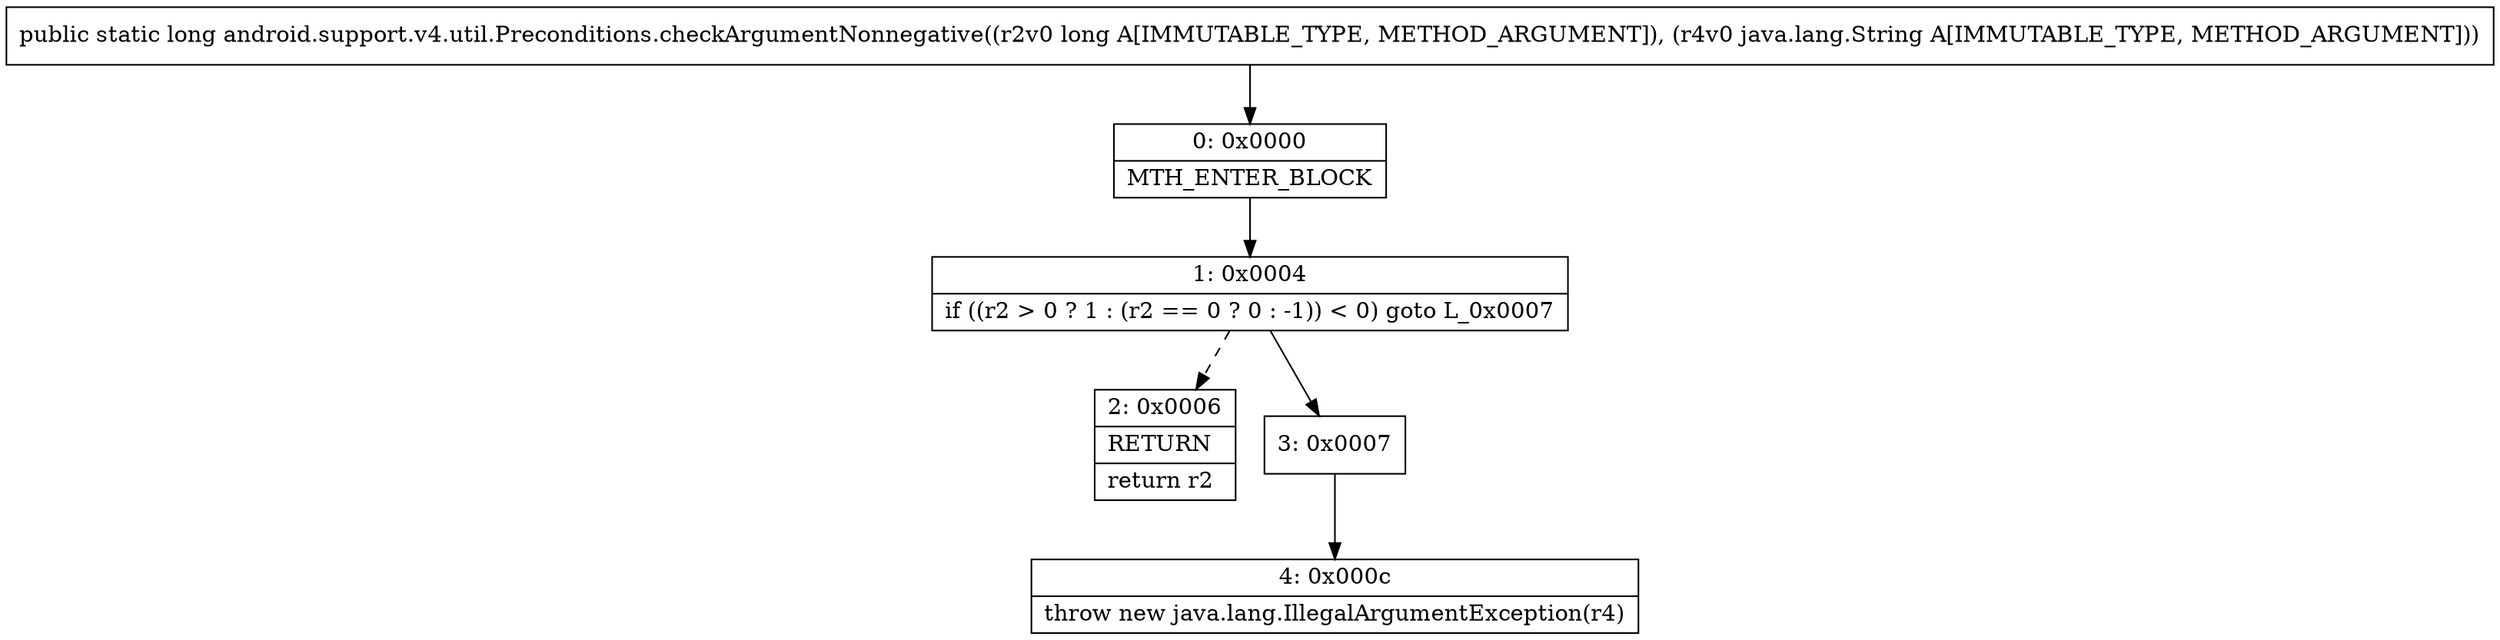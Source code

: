 digraph "CFG forandroid.support.v4.util.Preconditions.checkArgumentNonnegative(JLjava\/lang\/String;)J" {
Node_0 [shape=record,label="{0\:\ 0x0000|MTH_ENTER_BLOCK\l}"];
Node_1 [shape=record,label="{1\:\ 0x0004|if ((r2 \> 0 ? 1 : (r2 == 0 ? 0 : \-1)) \< 0) goto L_0x0007\l}"];
Node_2 [shape=record,label="{2\:\ 0x0006|RETURN\l|return r2\l}"];
Node_3 [shape=record,label="{3\:\ 0x0007}"];
Node_4 [shape=record,label="{4\:\ 0x000c|throw new java.lang.IllegalArgumentException(r4)\l}"];
MethodNode[shape=record,label="{public static long android.support.v4.util.Preconditions.checkArgumentNonnegative((r2v0 long A[IMMUTABLE_TYPE, METHOD_ARGUMENT]), (r4v0 java.lang.String A[IMMUTABLE_TYPE, METHOD_ARGUMENT])) }"];
MethodNode -> Node_0;
Node_0 -> Node_1;
Node_1 -> Node_2[style=dashed];
Node_1 -> Node_3;
Node_3 -> Node_4;
}

